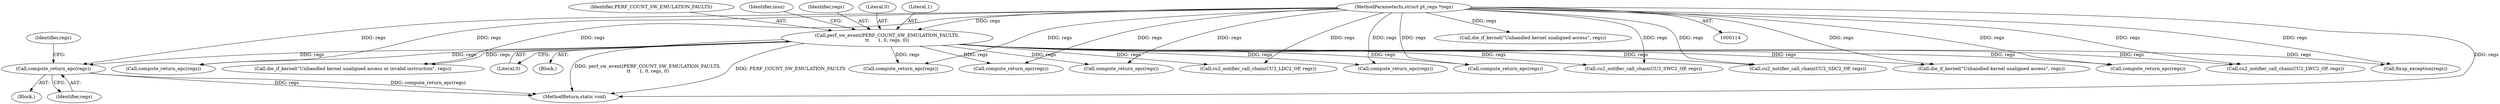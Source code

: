 digraph "0_linux_a8b0ca17b80e92faab46ee7179ba9e99ccb61233_12@pointer" {
"1000268" [label="(Call,compute_return_epc(regs))"];
"1000122" [label="(Call,perf_sw_event(PERF_COUNT_SW_EMULATION_FAULTS,\n\t\t      1, 0, regs, 0))"];
"1000115" [label="(MethodParameterIn,struct pt_regs *regs)"];
"1000391" [label="(Call,fixup_exception(regs))"];
"1000167" [label="(Call,compute_return_epc(regs))"];
"1000127" [label="(Literal,0)"];
"1000402" [label="(Call,die_if_kernel(\"Unhandled kernel unaligned access\", regs))"];
"1000123" [label="(Identifier,PERF_COUNT_SW_EMULATION_FAULTS)"];
"1000355" [label="(Call,compute_return_epc(regs))"];
"1000130" [label="(Identifier,insn)"];
"1000126" [label="(Identifier,regs)"];
"1000192" [label="(Call,compute_return_epc(regs))"];
"1000375" [label="(Call,cu2_notifier_call_chain(CU2_SWC2_OP, regs))"];
"1000416" [label="(MethodReturn,static void)"];
"1000305" [label="(Call,compute_return_epc(regs))"];
"1000125" [label="(Literal,0)"];
"1000410" [label="(Call,die_if_kernel(\"Unhandled kernel unaligned access or invalid instruction\", regs))"];
"1000242" [label="(Call,compute_return_epc(regs))"];
"1000139" [label="(Block,)"];
"1000273" [label="(Identifier,regs)"];
"1000124" [label="(Literal,1)"];
"1000370" [label="(Call,cu2_notifier_call_chain(CU2_LDC2_OP, regs))"];
"1000217" [label="(Call,compute_return_epc(regs))"];
"1000115" [label="(MethodParameterIn,struct pt_regs *regs)"];
"1000380" [label="(Call,cu2_notifier_call_chain(CU2_SDC2_OP, regs))"];
"1000394" [label="(Call,die_if_kernel(\"Unhandled kernel unaligned access\", regs))"];
"1000122" [label="(Call,perf_sw_event(PERF_COUNT_SW_EMULATION_FAULTS,\n\t\t      1, 0, regs, 0))"];
"1000269" [label="(Identifier,regs)"];
"1000268" [label="(Call,compute_return_epc(regs))"];
"1000330" [label="(Call,compute_return_epc(regs))"];
"1000118" [label="(Block,)"];
"1000365" [label="(Call,cu2_notifier_call_chain(CU2_LWC2_OP, regs))"];
"1000268" -> "1000139"  [label="AST: "];
"1000268" -> "1000269"  [label="CFG: "];
"1000269" -> "1000268"  [label="AST: "];
"1000273" -> "1000268"  [label="CFG: "];
"1000268" -> "1000416"  [label="DDG: regs"];
"1000268" -> "1000416"  [label="DDG: compute_return_epc(regs)"];
"1000122" -> "1000268"  [label="DDG: regs"];
"1000115" -> "1000268"  [label="DDG: regs"];
"1000122" -> "1000118"  [label="AST: "];
"1000122" -> "1000127"  [label="CFG: "];
"1000123" -> "1000122"  [label="AST: "];
"1000124" -> "1000122"  [label="AST: "];
"1000125" -> "1000122"  [label="AST: "];
"1000126" -> "1000122"  [label="AST: "];
"1000127" -> "1000122"  [label="AST: "];
"1000130" -> "1000122"  [label="CFG: "];
"1000122" -> "1000416"  [label="DDG: PERF_COUNT_SW_EMULATION_FAULTS"];
"1000122" -> "1000416"  [label="DDG: perf_sw_event(PERF_COUNT_SW_EMULATION_FAULTS,\n\t\t      1, 0, regs, 0)"];
"1000115" -> "1000122"  [label="DDG: regs"];
"1000122" -> "1000167"  [label="DDG: regs"];
"1000122" -> "1000192"  [label="DDG: regs"];
"1000122" -> "1000217"  [label="DDG: regs"];
"1000122" -> "1000242"  [label="DDG: regs"];
"1000122" -> "1000305"  [label="DDG: regs"];
"1000122" -> "1000330"  [label="DDG: regs"];
"1000122" -> "1000355"  [label="DDG: regs"];
"1000122" -> "1000365"  [label="DDG: regs"];
"1000122" -> "1000370"  [label="DDG: regs"];
"1000122" -> "1000375"  [label="DDG: regs"];
"1000122" -> "1000380"  [label="DDG: regs"];
"1000122" -> "1000391"  [label="DDG: regs"];
"1000122" -> "1000402"  [label="DDG: regs"];
"1000122" -> "1000410"  [label="DDG: regs"];
"1000115" -> "1000114"  [label="AST: "];
"1000115" -> "1000416"  [label="DDG: regs"];
"1000115" -> "1000167"  [label="DDG: regs"];
"1000115" -> "1000192"  [label="DDG: regs"];
"1000115" -> "1000217"  [label="DDG: regs"];
"1000115" -> "1000242"  [label="DDG: regs"];
"1000115" -> "1000305"  [label="DDG: regs"];
"1000115" -> "1000330"  [label="DDG: regs"];
"1000115" -> "1000355"  [label="DDG: regs"];
"1000115" -> "1000365"  [label="DDG: regs"];
"1000115" -> "1000370"  [label="DDG: regs"];
"1000115" -> "1000375"  [label="DDG: regs"];
"1000115" -> "1000380"  [label="DDG: regs"];
"1000115" -> "1000391"  [label="DDG: regs"];
"1000115" -> "1000394"  [label="DDG: regs"];
"1000115" -> "1000402"  [label="DDG: regs"];
"1000115" -> "1000410"  [label="DDG: regs"];
}
